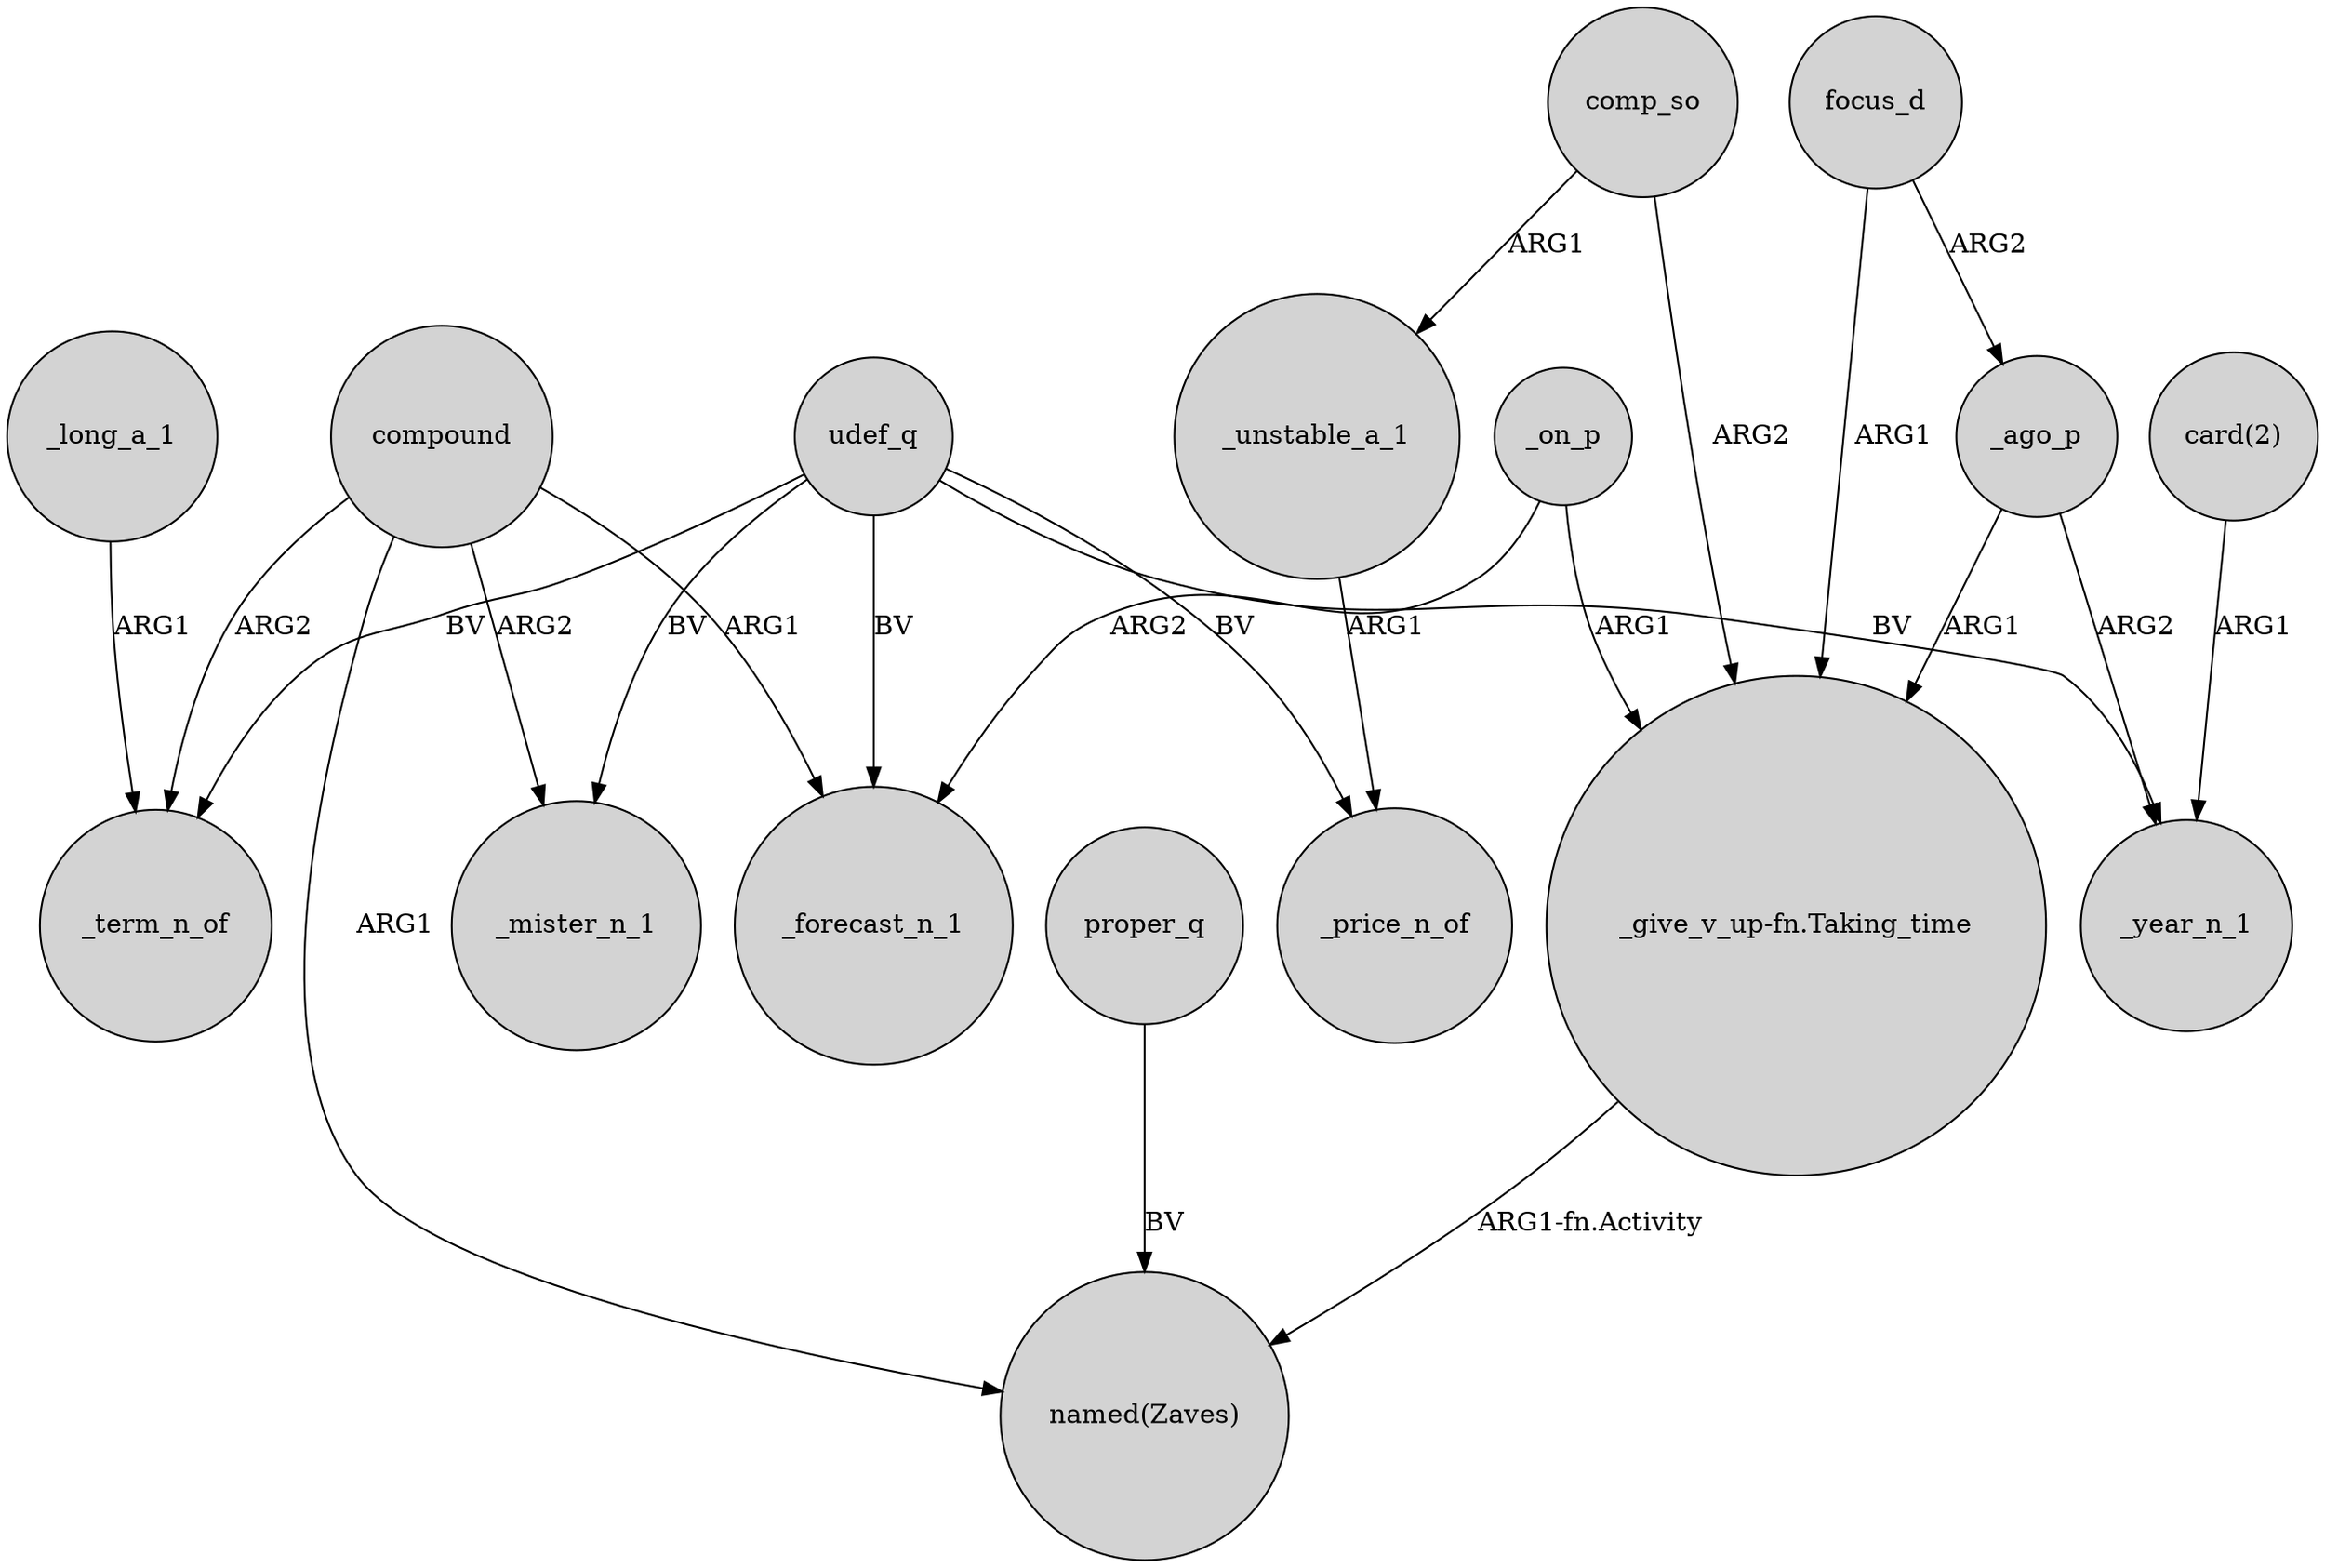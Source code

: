 digraph {
	node [shape=circle style=filled]
	udef_q -> _term_n_of [label=BV]
	compound -> _mister_n_1 [label=ARG2]
	compound -> _term_n_of [label=ARG2]
	_unstable_a_1 -> _price_n_of [label=ARG1]
	udef_q -> _price_n_of [label=BV]
	focus_d -> _ago_p [label=ARG2]
	_long_a_1 -> _term_n_of [label=ARG1]
	"_give_v_up-fn.Taking_time" -> "named(Zaves)" [label="ARG1-fn.Activity"]
	udef_q -> _mister_n_1 [label=BV]
	_ago_p -> "_give_v_up-fn.Taking_time" [label=ARG1]
	comp_so -> _unstable_a_1 [label=ARG1]
	udef_q -> _forecast_n_1 [label=BV]
	focus_d -> "_give_v_up-fn.Taking_time" [label=ARG1]
	_on_p -> _forecast_n_1 [label=ARG2]
	compound -> _forecast_n_1 [label=ARG1]
	_on_p -> "_give_v_up-fn.Taking_time" [label=ARG1]
	_ago_p -> _year_n_1 [label=ARG2]
	udef_q -> _year_n_1 [label=BV]
	"card(2)" -> _year_n_1 [label=ARG1]
	comp_so -> "_give_v_up-fn.Taking_time" [label=ARG2]
	proper_q -> "named(Zaves)" [label=BV]
	compound -> "named(Zaves)" [label=ARG1]
}
